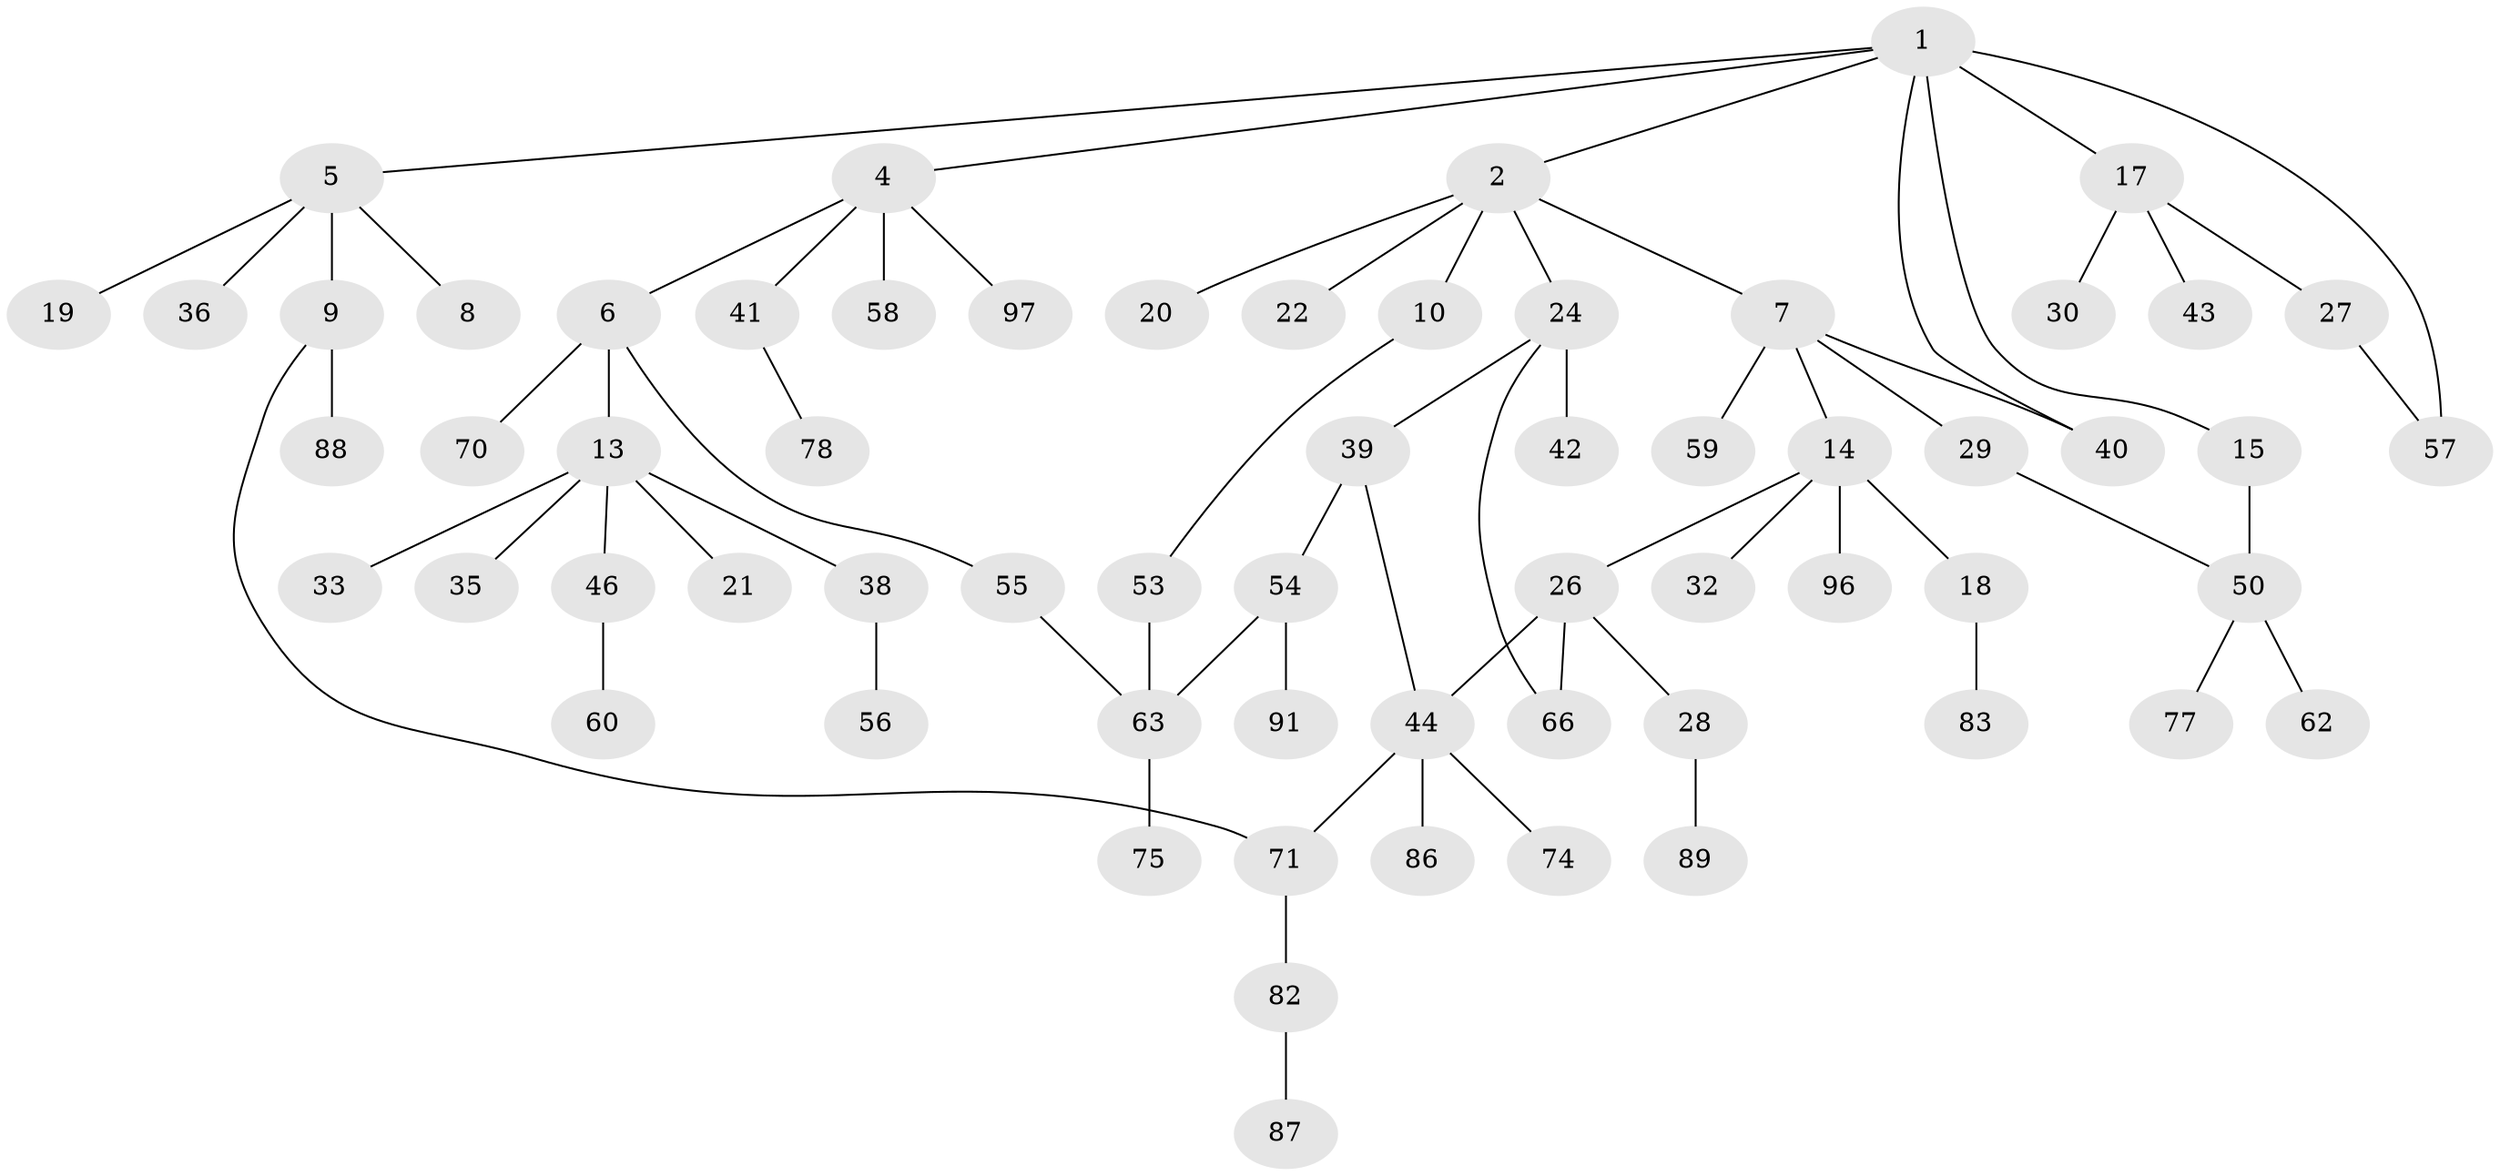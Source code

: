 // original degree distribution, {8: 0.010309278350515464, 4: 0.10309278350515463, 6: 0.010309278350515464, 5: 0.041237113402061855, 1: 0.38144329896907214, 2: 0.31958762886597936, 3: 0.13402061855670103}
// Generated by graph-tools (version 1.1) at 2025/10/02/27/25 16:10:55]
// undirected, 63 vertices, 70 edges
graph export_dot {
graph [start="1"]
  node [color=gray90,style=filled];
  1 [super="+69"];
  2 [super="+3"];
  4 [super="+72"];
  5 [super="+11"];
  6 [super="+12"];
  7 [super="+25"];
  8;
  9 [super="+45"];
  10;
  13 [super="+16"];
  14 [super="+95"];
  15 [super="+31"];
  17 [super="+23"];
  18 [super="+64"];
  19 [super="+49"];
  20;
  21;
  22;
  24 [super="+37"];
  26;
  27;
  28 [super="+61"];
  29 [super="+68"];
  30 [super="+48"];
  32 [super="+52"];
  33 [super="+34"];
  35;
  36 [super="+67"];
  38 [super="+65"];
  39 [super="+93"];
  40 [super="+76"];
  41 [super="+47"];
  42;
  43;
  44 [super="+51"];
  46;
  50 [super="+79"];
  53 [super="+92"];
  54;
  55 [super="+90"];
  56;
  57 [super="+73"];
  58;
  59;
  60;
  62 [super="+81"];
  63 [super="+85"];
  66 [super="+84"];
  70;
  71 [super="+80"];
  74;
  75;
  77;
  78;
  82;
  83;
  86;
  87 [super="+94"];
  88;
  89;
  91;
  96;
  97;
  1 -- 2;
  1 -- 4;
  1 -- 5;
  1 -- 15;
  1 -- 17;
  1 -- 40;
  1 -- 57 [weight=2];
  2 -- 20;
  2 -- 24;
  2 -- 10;
  2 -- 22;
  2 -- 7;
  4 -- 6;
  4 -- 41;
  4 -- 58;
  4 -- 97;
  5 -- 8;
  5 -- 9;
  5 -- 19;
  5 -- 36;
  6 -- 13;
  6 -- 55;
  6 -- 70;
  7 -- 14;
  7 -- 29;
  7 -- 59;
  7 -- 40;
  9 -- 71;
  9 -- 88;
  10 -- 53;
  13 -- 21;
  13 -- 35;
  13 -- 46;
  13 -- 33;
  13 -- 38;
  14 -- 18;
  14 -- 26;
  14 -- 32;
  14 -- 96;
  15 -- 50 [weight=2];
  17 -- 27;
  17 -- 43;
  17 -- 30;
  18 -- 83;
  24 -- 42;
  24 -- 66;
  24 -- 39;
  26 -- 28;
  26 -- 44;
  26 -- 66;
  27 -- 57;
  28 -- 89;
  29 -- 50;
  38 -- 56;
  39 -- 54;
  39 -- 44;
  41 -- 78;
  44 -- 74;
  44 -- 86;
  44 -- 71;
  46 -- 60;
  50 -- 62;
  50 -- 77;
  53 -- 63;
  54 -- 63;
  54 -- 91;
  55 -- 63;
  63 -- 75;
  71 -- 82;
  82 -- 87;
}
